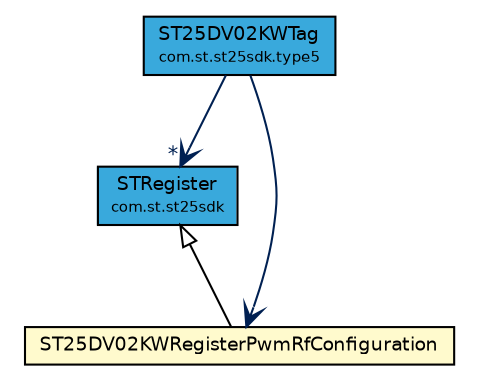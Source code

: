 #!/usr/local/bin/dot
#
# Class diagram 
# Generated by UMLGraph version R5_7_2-3-gee82a7 (http://www.umlgraph.org/)
#

digraph G {
	edge [fontname="Helvetica",fontsize=10,labelfontname="Helvetica",labelfontsize=10];
	node [fontname="Helvetica",fontsize=10,shape=plaintext];
	nodesep=0.25;
	ranksep=0.5;
	// com.st.st25sdk.STRegister
	c15765 [label=<<table title="com.st.st25sdk.STRegister" border="0" cellborder="1" cellspacing="0" cellpadding="2" port="p" bgcolor="#39a9dc" href="../../STRegister.html">
		<tr><td><table border="0" cellspacing="0" cellpadding="1">
<tr><td align="center" balign="center"> STRegister </td></tr>
<tr><td align="center" balign="center"><font point-size="7.0"> com.st.st25sdk </font></td></tr>
		</table></td></tr>
		</table>>, URL="../../STRegister.html", fontname="Helvetica", fontcolor="black", fontsize=9.0];
	// com.st.st25sdk.type5.ST25DV02KWTag
	c15891 [label=<<table title="com.st.st25sdk.type5.ST25DV02KWTag" border="0" cellborder="1" cellspacing="0" cellpadding="2" port="p" bgcolor="#39a9dc" href="../ST25DV02KWTag.html">
		<tr><td><table border="0" cellspacing="0" cellpadding="1">
<tr><td align="center" balign="center"> ST25DV02KWTag </td></tr>
<tr><td align="center" balign="center"><font point-size="7.0"> com.st.st25sdk.type5 </font></td></tr>
		</table></td></tr>
		</table>>, URL="../ST25DV02KWTag.html", fontname="Helvetica", fontcolor="black", fontsize=9.0];
	// com.st.st25sdk.type5.st25dv02kw.ST25DV02KWRegisterPwmRfConfiguration
	c15933 [label=<<table title="com.st.st25sdk.type5.st25dv02kw.ST25DV02KWRegisterPwmRfConfiguration" border="0" cellborder="1" cellspacing="0" cellpadding="2" port="p" bgcolor="lemonChiffon" href="./ST25DV02KWRegisterPwmRfConfiguration.html">
		<tr><td><table border="0" cellspacing="0" cellpadding="1">
<tr><td align="center" balign="center"> ST25DV02KWRegisterPwmRfConfiguration </td></tr>
		</table></td></tr>
		</table>>, URL="./ST25DV02KWRegisterPwmRfConfiguration.html", fontname="Helvetica", fontcolor="black", fontsize=9.0];
	//com.st.st25sdk.type5.st25dv02kw.ST25DV02KWRegisterPwmRfConfiguration extends com.st.st25sdk.STRegister
	c15765:p -> c15933:p [dir=back,arrowtail=empty];
	// com.st.st25sdk.type5.ST25DV02KWTag NAVASSOC com.st.st25sdk.STRegister
	c15891:p -> c15765:p [taillabel="", label="", headlabel="*", fontname="Helvetica", fontcolor="#002052", fontsize=10.0, color="#002052", arrowhead=open];
	// com.st.st25sdk.type5.ST25DV02KWTag NAVASSOC com.st.st25sdk.type5.st25dv02kw.ST25DV02KWRegisterPwmRfConfiguration
	c15891:p -> c15933:p [taillabel="", label="", headlabel="", fontname="Helvetica", fontcolor="#002052", fontsize=10.0, color="#002052", arrowhead=open];
}

